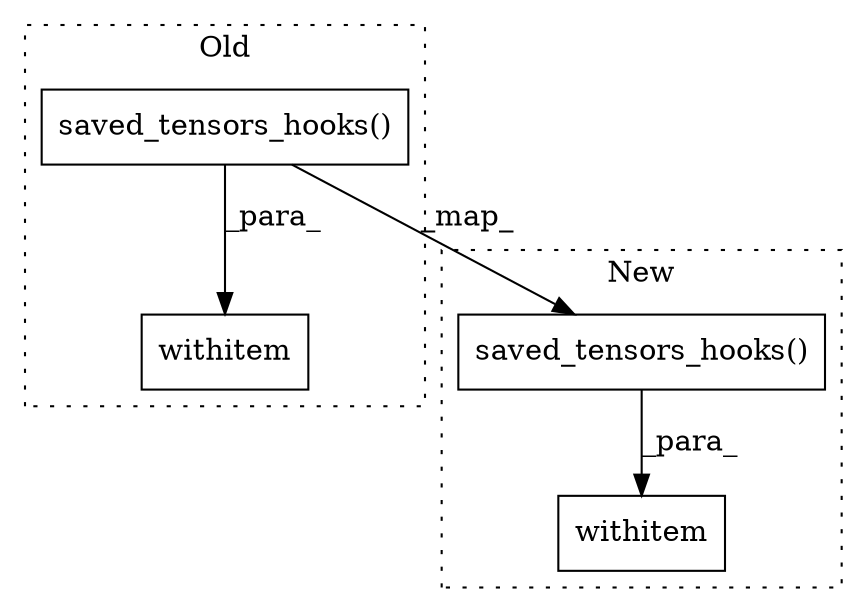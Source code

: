 digraph G {
subgraph cluster0 {
1 [label="saved_tensors_hooks()" a="75" s="7094,7157" l="41,1" shape="box"];
3 [label="withitem" a="49" s="7172" l="4" shape="box"];
label = "Old";
style="dotted";
}
subgraph cluster1 {
2 [label="saved_tensors_hooks()" a="75" s="7489,7552" l="41,1" shape="box"];
4 [label="withitem" a="49" s="7489" l="5" shape="box"];
label = "New";
style="dotted";
}
1 -> 2 [label="_map_"];
1 -> 3 [label="_para_"];
2 -> 4 [label="_para_"];
}